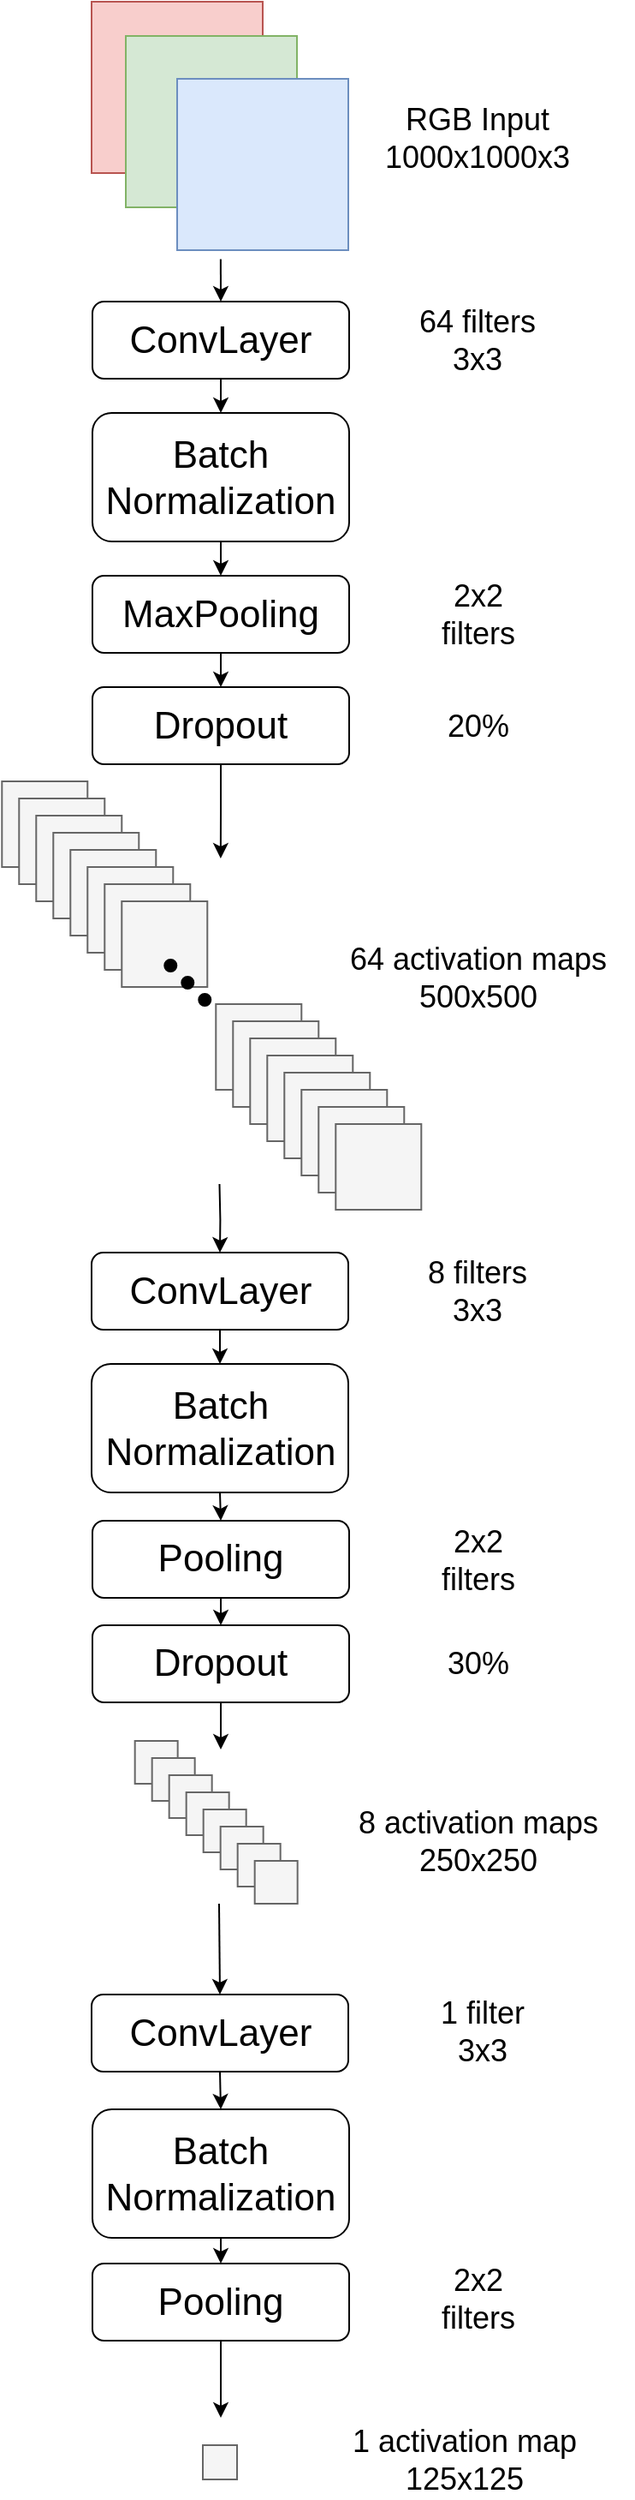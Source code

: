 <mxfile version="10.8.0" type="device"><diagram id="kzzXlk4fhPvsAe17CO5d" name="Page-1"><mxGraphModel dx="579" dy="359" grid="1" gridSize="10" guides="1" tooltips="1" connect="1" arrows="1" fold="1" page="1" pageScale="1" pageWidth="850" pageHeight="1100" math="0" shadow="0"><root><mxCell id="0"/><mxCell id="1" parent="0"/><mxCell id="1_6Xmkc4U6sdN_c1kclq-1" value="" style="rounded=0;whiteSpace=wrap;html=1;fillColor=#f8cecc;strokeColor=#b85450;" vertex="1" parent="1"><mxGeometry x="123.5" y="50" width="100" height="100" as="geometry"/></mxCell><mxCell id="1_6Xmkc4U6sdN_c1kclq-2" value="" style="rounded=0;whiteSpace=wrap;html=1;fillColor=#d5e8d4;strokeColor=#82b366;" vertex="1" parent="1"><mxGeometry x="143.5" y="70" width="100" height="100" as="geometry"/></mxCell><mxCell id="1_6Xmkc4U6sdN_c1kclq-3" value="" style="rounded=0;whiteSpace=wrap;html=1;fillColor=#dae8fc;strokeColor=#6c8ebf;" vertex="1" parent="1"><mxGeometry x="173.5" y="95" width="100" height="100" as="geometry"/></mxCell><mxCell id="1_6Xmkc4U6sdN_c1kclq-288" style="edgeStyle=orthogonalEdgeStyle;rounded=0;orthogonalLoop=1;jettySize=auto;html=1;exitX=0.5;exitY=1;exitDx=0;exitDy=0;entryX=0.5;entryY=0;entryDx=0;entryDy=0;" edge="1" parent="1" source="1_6Xmkc4U6sdN_c1kclq-12" target="1_6Xmkc4U6sdN_c1kclq-22"><mxGeometry relative="1" as="geometry"/></mxCell><mxCell id="1_6Xmkc4U6sdN_c1kclq-12" value="&lt;font style=&quot;font-size: 22px&quot;&gt;Batch Normalization&lt;br&gt;&lt;/font&gt;" style="rounded=1;whiteSpace=wrap;html=1;" vertex="1" parent="1"><mxGeometry x="124" y="290" width="150" height="75" as="geometry"/></mxCell><mxCell id="1_6Xmkc4U6sdN_c1kclq-300" style="edgeStyle=orthogonalEdgeStyle;rounded=0;orthogonalLoop=1;jettySize=auto;html=1;exitX=0.5;exitY=1;exitDx=0;exitDy=0;entryX=0.5;entryY=0;entryDx=0;entryDy=0;" edge="1" parent="1" source="1_6Xmkc4U6sdN_c1kclq-22" target="1_6Xmkc4U6sdN_c1kclq-299"><mxGeometry relative="1" as="geometry"/></mxCell><mxCell id="1_6Xmkc4U6sdN_c1kclq-22" value="&lt;div&gt;&lt;font style=&quot;font-size: 22px&quot;&gt;MaxPooling&lt;/font&gt;&lt;/div&gt;" style="rounded=1;whiteSpace=wrap;html=1;" vertex="1" parent="1"><mxGeometry x="124" y="385" width="150" height="45" as="geometry"/></mxCell><mxCell id="1_6Xmkc4U6sdN_c1kclq-287" style="edgeStyle=orthogonalEdgeStyle;rounded=0;orthogonalLoop=1;jettySize=auto;html=1;exitX=0.5;exitY=1;exitDx=0;exitDy=0;entryX=0.5;entryY=0;entryDx=0;entryDy=0;" edge="1" parent="1" source="1_6Xmkc4U6sdN_c1kclq-174" target="1_6Xmkc4U6sdN_c1kclq-12"><mxGeometry relative="1" as="geometry"/></mxCell><mxCell id="1_6Xmkc4U6sdN_c1kclq-302" style="edgeStyle=orthogonalEdgeStyle;rounded=0;orthogonalLoop=1;jettySize=auto;html=1;exitX=0.5;exitY=0;exitDx=0;exitDy=0;entryX=0.5;entryY=0;entryDx=0;entryDy=0;" edge="1" parent="1" target="1_6Xmkc4U6sdN_c1kclq-174"><mxGeometry relative="1" as="geometry"><mxPoint x="198.931" y="200.31" as="sourcePoint"/></mxGeometry></mxCell><mxCell id="1_6Xmkc4U6sdN_c1kclq-174" value="&lt;div&gt;&lt;font style=&quot;font-size: 22px&quot;&gt;ConvLayer&lt;/font&gt;&lt;/div&gt;" style="rounded=1;whiteSpace=wrap;html=1;" vertex="1" parent="1"><mxGeometry x="124" y="225" width="150" height="45" as="geometry"/></mxCell><mxCell id="1_6Xmkc4U6sdN_c1kclq-221" value="" style="group" vertex="1" connectable="0" parent="1"><mxGeometry x="71.143" y="505" width="245" height="250" as="geometry"/></mxCell><mxCell id="1_6Xmkc4U6sdN_c1kclq-219" value="" style="group" vertex="1" connectable="0" parent="1_6Xmkc4U6sdN_c1kclq-221"><mxGeometry width="245" height="250" as="geometry"/></mxCell><mxCell id="1_6Xmkc4U6sdN_c1kclq-187" value="" style="group" vertex="1" connectable="0" parent="1_6Xmkc4U6sdN_c1kclq-219"><mxGeometry width="120" height="120" as="geometry"/></mxCell><mxCell id="1_6Xmkc4U6sdN_c1kclq-179" value="" style="rounded=0;whiteSpace=wrap;html=1;fillColor=#f5f5f5;strokeColor=#666666;fontColor=#333333;" vertex="1" parent="1_6Xmkc4U6sdN_c1kclq-187"><mxGeometry width="50" height="50" as="geometry"/></mxCell><mxCell id="1_6Xmkc4U6sdN_c1kclq-180" value="" style="rounded=0;whiteSpace=wrap;html=1;fillColor=#f5f5f5;strokeColor=#666666;fontColor=#333333;" vertex="1" parent="1_6Xmkc4U6sdN_c1kclq-187"><mxGeometry x="10" y="10" width="50" height="50" as="geometry"/></mxCell><mxCell id="1_6Xmkc4U6sdN_c1kclq-181" value="" style="rounded=0;whiteSpace=wrap;html=1;fillColor=#f5f5f5;strokeColor=#666666;fontColor=#333333;" vertex="1" parent="1_6Xmkc4U6sdN_c1kclq-187"><mxGeometry x="20" y="20" width="50" height="50" as="geometry"/></mxCell><mxCell id="1_6Xmkc4U6sdN_c1kclq-182" value="" style="rounded=0;whiteSpace=wrap;html=1;fillColor=#f5f5f5;strokeColor=#666666;fontColor=#333333;" vertex="1" parent="1_6Xmkc4U6sdN_c1kclq-187"><mxGeometry x="30" y="30" width="50" height="50" as="geometry"/></mxCell><mxCell id="1_6Xmkc4U6sdN_c1kclq-183" value="" style="rounded=0;whiteSpace=wrap;html=1;fillColor=#f5f5f5;strokeColor=#666666;fontColor=#333333;" vertex="1" parent="1_6Xmkc4U6sdN_c1kclq-187"><mxGeometry x="40" y="40" width="50" height="50" as="geometry"/></mxCell><mxCell id="1_6Xmkc4U6sdN_c1kclq-184" value="" style="rounded=0;whiteSpace=wrap;html=1;fillColor=#f5f5f5;strokeColor=#666666;fontColor=#333333;" vertex="1" parent="1_6Xmkc4U6sdN_c1kclq-187"><mxGeometry x="50" y="50" width="50" height="50" as="geometry"/></mxCell><mxCell id="1_6Xmkc4U6sdN_c1kclq-185" value="" style="rounded=0;whiteSpace=wrap;html=1;fillColor=#f5f5f5;strokeColor=#666666;fontColor=#333333;" vertex="1" parent="1_6Xmkc4U6sdN_c1kclq-187"><mxGeometry x="60" y="60" width="50" height="50" as="geometry"/></mxCell><mxCell id="1_6Xmkc4U6sdN_c1kclq-186" value="" style="rounded=0;whiteSpace=wrap;html=1;fillColor=#f5f5f5;strokeColor=#666666;fontColor=#333333;" vertex="1" parent="1_6Xmkc4U6sdN_c1kclq-187"><mxGeometry x="70" y="70" width="50" height="50" as="geometry"/></mxCell><mxCell id="1_6Xmkc4U6sdN_c1kclq-209" value="" style="rounded=0;whiteSpace=wrap;html=1;fillColor=#f5f5f5;strokeColor=#666666;fontColor=#333333;" vertex="1" parent="1_6Xmkc4U6sdN_c1kclq-219"><mxGeometry x="125" y="130" width="50" height="50" as="geometry"/></mxCell><mxCell id="1_6Xmkc4U6sdN_c1kclq-211" value="" style="rounded=0;whiteSpace=wrap;html=1;fillColor=#f5f5f5;strokeColor=#666666;fontColor=#333333;" vertex="1" parent="1_6Xmkc4U6sdN_c1kclq-219"><mxGeometry x="135" y="140" width="50" height="50" as="geometry"/></mxCell><mxCell id="1_6Xmkc4U6sdN_c1kclq-212" value="" style="rounded=0;whiteSpace=wrap;html=1;fillColor=#f5f5f5;strokeColor=#666666;fontColor=#333333;" vertex="1" parent="1_6Xmkc4U6sdN_c1kclq-219"><mxGeometry x="145" y="150" width="50" height="50" as="geometry"/></mxCell><mxCell id="1_6Xmkc4U6sdN_c1kclq-213" value="" style="rounded=0;whiteSpace=wrap;html=1;fillColor=#f5f5f5;strokeColor=#666666;fontColor=#333333;" vertex="1" parent="1_6Xmkc4U6sdN_c1kclq-219"><mxGeometry x="155" y="160" width="50" height="50" as="geometry"/></mxCell><mxCell id="1_6Xmkc4U6sdN_c1kclq-214" value="" style="rounded=0;whiteSpace=wrap;html=1;fillColor=#f5f5f5;strokeColor=#666666;fontColor=#333333;" vertex="1" parent="1_6Xmkc4U6sdN_c1kclq-219"><mxGeometry x="165" y="170" width="50" height="50" as="geometry"/></mxCell><mxCell id="1_6Xmkc4U6sdN_c1kclq-215" value="" style="rounded=0;whiteSpace=wrap;html=1;fillColor=#f5f5f5;strokeColor=#666666;fontColor=#333333;" vertex="1" parent="1_6Xmkc4U6sdN_c1kclq-219"><mxGeometry x="175" y="180" width="50" height="50" as="geometry"/></mxCell><mxCell id="1_6Xmkc4U6sdN_c1kclq-216" value="" style="rounded=0;whiteSpace=wrap;html=1;fillColor=#f5f5f5;strokeColor=#666666;fontColor=#333333;" vertex="1" parent="1_6Xmkc4U6sdN_c1kclq-219"><mxGeometry x="185" y="190" width="50" height="50" as="geometry"/></mxCell><mxCell id="1_6Xmkc4U6sdN_c1kclq-217" value="" style="rounded=0;whiteSpace=wrap;html=1;fillColor=#f5f5f5;strokeColor=#666666;fontColor=#333333;" vertex="1" parent="1_6Xmkc4U6sdN_c1kclq-219"><mxGeometry x="195" y="200" width="50" height="50" as="geometry"/></mxCell><mxCell id="1_6Xmkc4U6sdN_c1kclq-218" value="" style="group" vertex="1" connectable="0" parent="1_6Xmkc4U6sdN_c1kclq-219"><mxGeometry x="95" y="104" width="30" height="30" as="geometry"/></mxCell><mxCell id="1_6Xmkc4U6sdN_c1kclq-210" value="" style="group" vertex="1" connectable="0" parent="1_6Xmkc4U6sdN_c1kclq-218"><mxGeometry width="30" height="30" as="geometry"/></mxCell><mxCell id="1_6Xmkc4U6sdN_c1kclq-197" value="" style="group" vertex="1" connectable="0" parent="1_6Xmkc4U6sdN_c1kclq-210"><mxGeometry width="30" height="30" as="geometry"/></mxCell><mxCell id="1_6Xmkc4U6sdN_c1kclq-190" value="" style="ellipse;whiteSpace=wrap;html=1;aspect=fixed;fillColor=#000000;" vertex="1" parent="1_6Xmkc4U6sdN_c1kclq-197"><mxGeometry width="7" height="7" as="geometry"/></mxCell><mxCell id="1_6Xmkc4U6sdN_c1kclq-194" value="" style="ellipse;whiteSpace=wrap;html=1;aspect=fixed;fillColor=#000000;" vertex="1" parent="1_6Xmkc4U6sdN_c1kclq-197"><mxGeometry x="10" y="10" width="7" height="7" as="geometry"/></mxCell><mxCell id="1_6Xmkc4U6sdN_c1kclq-195" value="" style="ellipse;whiteSpace=wrap;html=1;aspect=fixed;fillColor=#000000;" vertex="1" parent="1_6Xmkc4U6sdN_c1kclq-197"><mxGeometry x="20" y="20" width="7" height="7" as="geometry"/></mxCell><mxCell id="1_6Xmkc4U6sdN_c1kclq-272" value="" style="rounded=0;whiteSpace=wrap;html=1;fillColor=#f5f5f5;strokeColor=#666666;fontColor=#333333;" vertex="1" parent="1"><mxGeometry x="188.5" y="1476" width="20" height="20" as="geometry"/></mxCell><mxCell id="1_6Xmkc4U6sdN_c1kclq-275" value="&lt;div&gt;&lt;font style=&quot;font-size: 18px&quot;&gt;64 filters&lt;/font&gt;&lt;/div&gt;&lt;div&gt;&lt;font style=&quot;font-size: 18px&quot;&gt;3x3&lt;br&gt;&lt;/font&gt;&lt;/div&gt;" style="text;html=1;strokeColor=none;fillColor=none;align=center;verticalAlign=middle;whiteSpace=wrap;rounded=0;" vertex="1" parent="1"><mxGeometry x="312" y="237.5" width="74" height="20" as="geometry"/></mxCell><mxCell id="1_6Xmkc4U6sdN_c1kclq-276" value="&lt;font style=&quot;font-size: 18px&quot;&gt;2x2 filters&lt;br&gt;&lt;/font&gt;" style="text;html=1;strokeColor=none;fillColor=none;align=center;verticalAlign=middle;whiteSpace=wrap;rounded=0;" vertex="1" parent="1"><mxGeometry x="309.5" y="402.5" width="79" height="10" as="geometry"/></mxCell><mxCell id="1_6Xmkc4U6sdN_c1kclq-277" value="&lt;div&gt;&lt;font style=&quot;font-size: 18px&quot;&gt;RGB Input&lt;/font&gt;&lt;/div&gt;&lt;div&gt;&lt;font style=&quot;font-size: 18px&quot;&gt;1000x1000x3&lt;br&gt;&lt;/font&gt;&lt;/div&gt;" style="text;html=1;strokeColor=none;fillColor=none;align=center;verticalAlign=middle;whiteSpace=wrap;rounded=0;" vertex="1" parent="1"><mxGeometry x="296" y="120" width="106" height="20" as="geometry"/></mxCell><mxCell id="1_6Xmkc4U6sdN_c1kclq-278" value="&lt;br&gt;&lt;div&gt;&lt;font style=&quot;font-size: 18px&quot;&gt;64 activation maps&lt;/font&gt;&lt;/div&gt;&lt;div&gt;&lt;font style=&quot;font-size: 18px&quot;&gt;500x500&lt;br&gt;&lt;/font&gt;&lt;/div&gt;" style="text;html=1;strokeColor=none;fillColor=none;align=center;verticalAlign=middle;whiteSpace=wrap;rounded=0;" vertex="1" parent="1"><mxGeometry x="258.5" y="602.5" width="181" height="20" as="geometry"/></mxCell><mxCell id="1_6Xmkc4U6sdN_c1kclq-279" value="&lt;div&gt;&lt;font style=&quot;font-size: 18px&quot;&gt;8 filters&lt;/font&gt;&lt;/div&gt;&lt;div&gt;&lt;font style=&quot;font-size: 18px&quot;&gt;3x3&lt;br&gt;&lt;/font&gt;&lt;/div&gt;" style="text;html=1;strokeColor=none;fillColor=none;align=center;verticalAlign=middle;whiteSpace=wrap;rounded=0;" vertex="1" parent="1"><mxGeometry x="312" y="792.5" width="74" height="20" as="geometry"/></mxCell><mxCell id="1_6Xmkc4U6sdN_c1kclq-281" value="&lt;br&gt;&lt;div&gt;&lt;font style=&quot;font-size: 18px&quot;&gt;8 activation maps&lt;/font&gt;&lt;/div&gt;&lt;div&gt;&lt;font style=&quot;font-size: 18px&quot;&gt;250x250&lt;br&gt;&lt;/font&gt;&lt;/div&gt;" style="text;html=1;strokeColor=none;fillColor=none;align=center;verticalAlign=middle;whiteSpace=wrap;rounded=0;" vertex="1" parent="1"><mxGeometry x="258.5" y="1107.259" width="181" height="20" as="geometry"/></mxCell><mxCell id="1_6Xmkc4U6sdN_c1kclq-282" value="&lt;div&gt;&lt;font style=&quot;font-size: 18px&quot;&gt;1 filter&lt;/font&gt;&lt;/div&gt;&lt;div&gt;&lt;font style=&quot;font-size: 18px&quot;&gt;3x3&lt;br&gt;&lt;/font&gt;&lt;/div&gt;" style="text;html=1;strokeColor=none;fillColor=none;align=center;verticalAlign=middle;whiteSpace=wrap;rounded=0;" vertex="1" parent="1"><mxGeometry x="314.5" y="1225.259" width="74" height="20" as="geometry"/></mxCell><mxCell id="1_6Xmkc4U6sdN_c1kclq-283" value="&lt;font style=&quot;font-size: 18px&quot;&gt;2x2 filters&lt;br&gt;&lt;/font&gt;" style="text;html=1;strokeColor=none;fillColor=none;align=center;verticalAlign=middle;whiteSpace=wrap;rounded=0;" vertex="1" parent="1"><mxGeometry x="309.5" y="1382" width="79" height="18" as="geometry"/></mxCell><mxCell id="1_6Xmkc4U6sdN_c1kclq-284" value="&lt;br&gt;&lt;div&gt;&lt;font style=&quot;font-size: 18px&quot;&gt;1 activation map&lt;/font&gt;&lt;/div&gt;&lt;div&gt;&lt;font style=&quot;font-size: 18px&quot;&gt;125x125&lt;br&gt;&lt;/font&gt;&lt;/div&gt;" style="text;html=1;strokeColor=none;fillColor=none;align=center;verticalAlign=middle;whiteSpace=wrap;rounded=0;" vertex="1" parent="1"><mxGeometry x="250.5" y="1468" width="181" height="20" as="geometry"/></mxCell><mxCell id="1_6Xmkc4U6sdN_c1kclq-290" style="edgeStyle=orthogonalEdgeStyle;rounded=0;orthogonalLoop=1;jettySize=auto;html=1;exitX=0.5;exitY=0;exitDx=0;exitDy=0;entryX=0.5;entryY=0;entryDx=0;entryDy=0;" edge="1" parent="1" target="1_6Xmkc4U6sdN_c1kclq-260"><mxGeometry relative="1" as="geometry"><mxPoint x="198.241" y="740" as="sourcePoint"/></mxGeometry></mxCell><mxCell id="1_6Xmkc4U6sdN_c1kclq-294" value="" style="group" vertex="1" connectable="0" parent="1"><mxGeometry x="148.833" y="1065" width="95" height="95" as="geometry"/></mxCell><mxCell id="1_6Xmkc4U6sdN_c1kclq-266" value="" style="group" vertex="1" connectable="0" parent="1_6Xmkc4U6sdN_c1kclq-294"><mxGeometry width="95" height="95" as="geometry"/></mxCell><mxCell id="1_6Xmkc4U6sdN_c1kclq-264" value="" style="group" vertex="1" connectable="0" parent="1_6Xmkc4U6sdN_c1kclq-266"><mxGeometry width="95" height="95" as="geometry"/></mxCell><mxCell id="1_6Xmkc4U6sdN_c1kclq-262" value="" style="group" vertex="1" connectable="0" parent="1_6Xmkc4U6sdN_c1kclq-264"><mxGeometry width="95" height="95" as="geometry"/></mxCell><mxCell id="1_6Xmkc4U6sdN_c1kclq-254" value="" style="group" vertex="1" connectable="0" parent="1_6Xmkc4U6sdN_c1kclq-262"><mxGeometry width="95" height="95" as="geometry"/></mxCell><mxCell id="1_6Xmkc4U6sdN_c1kclq-253" value="" style="group" vertex="1" connectable="0" parent="1_6Xmkc4U6sdN_c1kclq-254"><mxGeometry width="95" height="95" as="geometry"/></mxCell><mxCell id="1_6Xmkc4U6sdN_c1kclq-251" value="" style="group" vertex="1" connectable="0" parent="1_6Xmkc4U6sdN_c1kclq-253"><mxGeometry width="95" height="95" as="geometry"/></mxCell><mxCell id="1_6Xmkc4U6sdN_c1kclq-243" value="" style="rounded=0;whiteSpace=wrap;html=1;fillColor=#f5f5f5;strokeColor=#666666;fontColor=#333333;" vertex="1" parent="1_6Xmkc4U6sdN_c1kclq-251"><mxGeometry width="25" height="25" as="geometry"/></mxCell><mxCell id="1_6Xmkc4U6sdN_c1kclq-244" value="" style="rounded=0;whiteSpace=wrap;html=1;fillColor=#f5f5f5;strokeColor=#666666;fontColor=#333333;" vertex="1" parent="1_6Xmkc4U6sdN_c1kclq-251"><mxGeometry x="10" y="10" width="25" height="25" as="geometry"/></mxCell><mxCell id="1_6Xmkc4U6sdN_c1kclq-245" value="" style="rounded=0;whiteSpace=wrap;html=1;fillColor=#f5f5f5;strokeColor=#666666;fontColor=#333333;" vertex="1" parent="1_6Xmkc4U6sdN_c1kclq-251"><mxGeometry x="20" y="20" width="25" height="25" as="geometry"/></mxCell><mxCell id="1_6Xmkc4U6sdN_c1kclq-246" value="" style="rounded=0;whiteSpace=wrap;html=1;fillColor=#f5f5f5;strokeColor=#666666;fontColor=#333333;" vertex="1" parent="1_6Xmkc4U6sdN_c1kclq-251"><mxGeometry x="30" y="30" width="25" height="25" as="geometry"/></mxCell><mxCell id="1_6Xmkc4U6sdN_c1kclq-247" value="" style="rounded=0;whiteSpace=wrap;html=1;fillColor=#f5f5f5;strokeColor=#666666;fontColor=#333333;" vertex="1" parent="1_6Xmkc4U6sdN_c1kclq-251"><mxGeometry x="40" y="40" width="25" height="25" as="geometry"/></mxCell><mxCell id="1_6Xmkc4U6sdN_c1kclq-248" value="" style="rounded=0;whiteSpace=wrap;html=1;fillColor=#f5f5f5;strokeColor=#666666;fontColor=#333333;" vertex="1" parent="1_6Xmkc4U6sdN_c1kclq-251"><mxGeometry x="50" y="50" width="25" height="25" as="geometry"/></mxCell><mxCell id="1_6Xmkc4U6sdN_c1kclq-249" value="" style="rounded=0;whiteSpace=wrap;html=1;fillColor=#f5f5f5;strokeColor=#666666;fontColor=#333333;" vertex="1" parent="1_6Xmkc4U6sdN_c1kclq-251"><mxGeometry x="60" y="60" width="25" height="25" as="geometry"/></mxCell><mxCell id="1_6Xmkc4U6sdN_c1kclq-250" value="" style="rounded=0;whiteSpace=wrap;html=1;fillColor=#f5f5f5;strokeColor=#666666;fontColor=#333333;" vertex="1" parent="1_6Xmkc4U6sdN_c1kclq-251"><mxGeometry x="70" y="70" width="25" height="25" as="geometry"/></mxCell><mxCell id="1_6Xmkc4U6sdN_c1kclq-295" style="edgeStyle=orthogonalEdgeStyle;rounded=0;orthogonalLoop=1;jettySize=auto;html=1;entryX=0.5;entryY=0;entryDx=0;entryDy=0;" edge="1" parent="1" target="1_6Xmkc4U6sdN_c1kclq-270"><mxGeometry relative="1" as="geometry"><mxPoint x="198" y="1160" as="sourcePoint"/><Array as="points"><mxPoint x="198" y="1160"/></Array></mxGeometry></mxCell><mxCell id="1_6Xmkc4U6sdN_c1kclq-301" style="edgeStyle=orthogonalEdgeStyle;rounded=0;orthogonalLoop=1;jettySize=auto;html=1;exitX=0.5;exitY=1;exitDx=0;exitDy=0;" edge="1" parent="1" source="1_6Xmkc4U6sdN_c1kclq-299"><mxGeometry relative="1" as="geometry"><mxPoint x="198.931" y="550" as="targetPoint"/></mxGeometry></mxCell><mxCell id="1_6Xmkc4U6sdN_c1kclq-299" value="&lt;div style=&quot;font-size: 22px&quot;&gt;Dropout&lt;/div&gt;" style="rounded=1;whiteSpace=wrap;html=1;" vertex="1" parent="1"><mxGeometry x="124" y="450" width="150" height="45" as="geometry"/></mxCell><mxCell id="1_6Xmkc4U6sdN_c1kclq-313" style="edgeStyle=orthogonalEdgeStyle;rounded=0;orthogonalLoop=1;jettySize=auto;html=1;exitX=0.5;exitY=1;exitDx=0;exitDy=0;entryX=0.5;entryY=0;entryDx=0;entryDy=0;" edge="1" parent="1" source="1_6Xmkc4U6sdN_c1kclq-258" target="1_6Xmkc4U6sdN_c1kclq-259"><mxGeometry relative="1" as="geometry"/></mxCell><mxCell id="1_6Xmkc4U6sdN_c1kclq-258" value="&lt;font style=&quot;font-size: 22px&quot;&gt;Batch Normalization&lt;br&gt;&lt;/font&gt;" style="rounded=1;whiteSpace=wrap;html=1;" vertex="1" parent="1"><mxGeometry x="123.5" y="845" width="150" height="75" as="geometry"/></mxCell><mxCell id="1_6Xmkc4U6sdN_c1kclq-314" style="edgeStyle=orthogonalEdgeStyle;rounded=0;orthogonalLoop=1;jettySize=auto;html=1;exitX=0.5;exitY=1;exitDx=0;exitDy=0;entryX=0.5;entryY=0;entryDx=0;entryDy=0;" edge="1" parent="1" source="1_6Xmkc4U6sdN_c1kclq-259" target="1_6Xmkc4U6sdN_c1kclq-312"><mxGeometry relative="1" as="geometry"/></mxCell><mxCell id="1_6Xmkc4U6sdN_c1kclq-259" value="&lt;font style=&quot;font-size: 22px&quot;&gt;Pooling&lt;br&gt;&lt;/font&gt;" style="rounded=1;whiteSpace=wrap;html=1;" vertex="1" parent="1"><mxGeometry x="124" y="936.5" width="150" height="45" as="geometry"/></mxCell><mxCell id="1_6Xmkc4U6sdN_c1kclq-311" style="edgeStyle=orthogonalEdgeStyle;rounded=0;orthogonalLoop=1;jettySize=auto;html=1;exitX=0.5;exitY=1;exitDx=0;exitDy=0;entryX=0.5;entryY=0;entryDx=0;entryDy=0;" edge="1" parent="1" source="1_6Xmkc4U6sdN_c1kclq-260" target="1_6Xmkc4U6sdN_c1kclq-258"><mxGeometry relative="1" as="geometry"/></mxCell><mxCell id="1_6Xmkc4U6sdN_c1kclq-260" value="&lt;div&gt;&lt;font style=&quot;font-size: 22px&quot;&gt;ConvLayer&lt;/font&gt;&lt;/div&gt;" style="rounded=1;whiteSpace=wrap;html=1;" vertex="1" parent="1"><mxGeometry x="123.5" y="780" width="150" height="45" as="geometry"/></mxCell><mxCell id="1_6Xmkc4U6sdN_c1kclq-315" style="edgeStyle=orthogonalEdgeStyle;rounded=0;orthogonalLoop=1;jettySize=auto;html=1;exitX=0.5;exitY=1;exitDx=0;exitDy=0;" edge="1" parent="1" source="1_6Xmkc4U6sdN_c1kclq-312"><mxGeometry relative="1" as="geometry"><mxPoint x="199" y="1070" as="targetPoint"/></mxGeometry></mxCell><mxCell id="1_6Xmkc4U6sdN_c1kclq-312" value="&lt;font style=&quot;font-size: 22px&quot;&gt;Dropout&lt;br&gt;&lt;/font&gt;" style="rounded=1;whiteSpace=wrap;html=1;" vertex="1" parent="1"><mxGeometry x="124" y="997.5" width="150" height="45" as="geometry"/></mxCell><mxCell id="1_6Xmkc4U6sdN_c1kclq-297" style="edgeStyle=orthogonalEdgeStyle;rounded=0;orthogonalLoop=1;jettySize=auto;html=1;exitX=0.5;exitY=1;exitDx=0;exitDy=0;entryX=0.5;entryY=0;entryDx=0;entryDy=0;" edge="1" parent="1" source="1_6Xmkc4U6sdN_c1kclq-268" target="1_6Xmkc4U6sdN_c1kclq-269"><mxGeometry relative="1" as="geometry"/></mxCell><mxCell id="1_6Xmkc4U6sdN_c1kclq-268" value="&lt;font style=&quot;font-size: 22px&quot;&gt;Batch Normalization&lt;br&gt;&lt;/font&gt;" style="rounded=1;whiteSpace=wrap;html=1;" vertex="1" parent="1"><mxGeometry x="124" y="1280" width="150" height="75" as="geometry"/></mxCell><mxCell id="1_6Xmkc4U6sdN_c1kclq-317" style="edgeStyle=orthogonalEdgeStyle;rounded=0;orthogonalLoop=1;jettySize=auto;html=1;exitX=0.5;exitY=1;exitDx=0;exitDy=0;" edge="1" parent="1" source="1_6Xmkc4U6sdN_c1kclq-269"><mxGeometry relative="1" as="geometry"><mxPoint x="199" y="1460" as="targetPoint"/></mxGeometry></mxCell><mxCell id="1_6Xmkc4U6sdN_c1kclq-269" value="&lt;font style=&quot;font-size: 22px&quot;&gt;Pooling&lt;br&gt;&lt;/font&gt;" style="rounded=1;whiteSpace=wrap;html=1;" vertex="1" parent="1"><mxGeometry x="124" y="1370" width="150" height="45" as="geometry"/></mxCell><mxCell id="1_6Xmkc4U6sdN_c1kclq-296" style="edgeStyle=orthogonalEdgeStyle;rounded=0;orthogonalLoop=1;jettySize=auto;html=1;exitX=0.5;exitY=1;exitDx=0;exitDy=0;entryX=0.5;entryY=0;entryDx=0;entryDy=0;" edge="1" parent="1" source="1_6Xmkc4U6sdN_c1kclq-270" target="1_6Xmkc4U6sdN_c1kclq-268"><mxGeometry relative="1" as="geometry"/></mxCell><mxCell id="1_6Xmkc4U6sdN_c1kclq-270" value="&lt;div&gt;&lt;font style=&quot;font-size: 22px&quot;&gt;ConvLayer&lt;/font&gt;&lt;/div&gt;" style="rounded=1;whiteSpace=wrap;html=1;" vertex="1" parent="1"><mxGeometry x="123.5" y="1213" width="150" height="45" as="geometry"/></mxCell><mxCell id="1_6Xmkc4U6sdN_c1kclq-320" value="&lt;font style=&quot;font-size: 18px&quot;&gt;2x2 filters&lt;br&gt;&lt;/font&gt;" style="text;html=1;strokeColor=none;fillColor=none;align=center;verticalAlign=middle;whiteSpace=wrap;rounded=0;" vertex="1" parent="1"><mxGeometry x="309.5" y="951" width="79" height="18" as="geometry"/></mxCell><mxCell id="1_6Xmkc4U6sdN_c1kclq-321" value="&lt;font style=&quot;font-size: 18px&quot;&gt;30%&lt;br&gt;&lt;/font&gt;" style="text;html=1;strokeColor=none;fillColor=none;align=center;verticalAlign=middle;whiteSpace=wrap;rounded=0;" vertex="1" parent="1"><mxGeometry x="310" y="1010" width="79" height="20" as="geometry"/></mxCell><mxCell id="1_6Xmkc4U6sdN_c1kclq-322" value="&lt;font style=&quot;font-size: 18px&quot;&gt;20%&lt;br&gt;&lt;/font&gt;" style="text;html=1;strokeColor=none;fillColor=none;align=center;verticalAlign=middle;whiteSpace=wrap;rounded=0;" vertex="1" parent="1"><mxGeometry x="309.5" y="467.5" width="79" height="10" as="geometry"/></mxCell></root></mxGraphModel></diagram></mxfile>